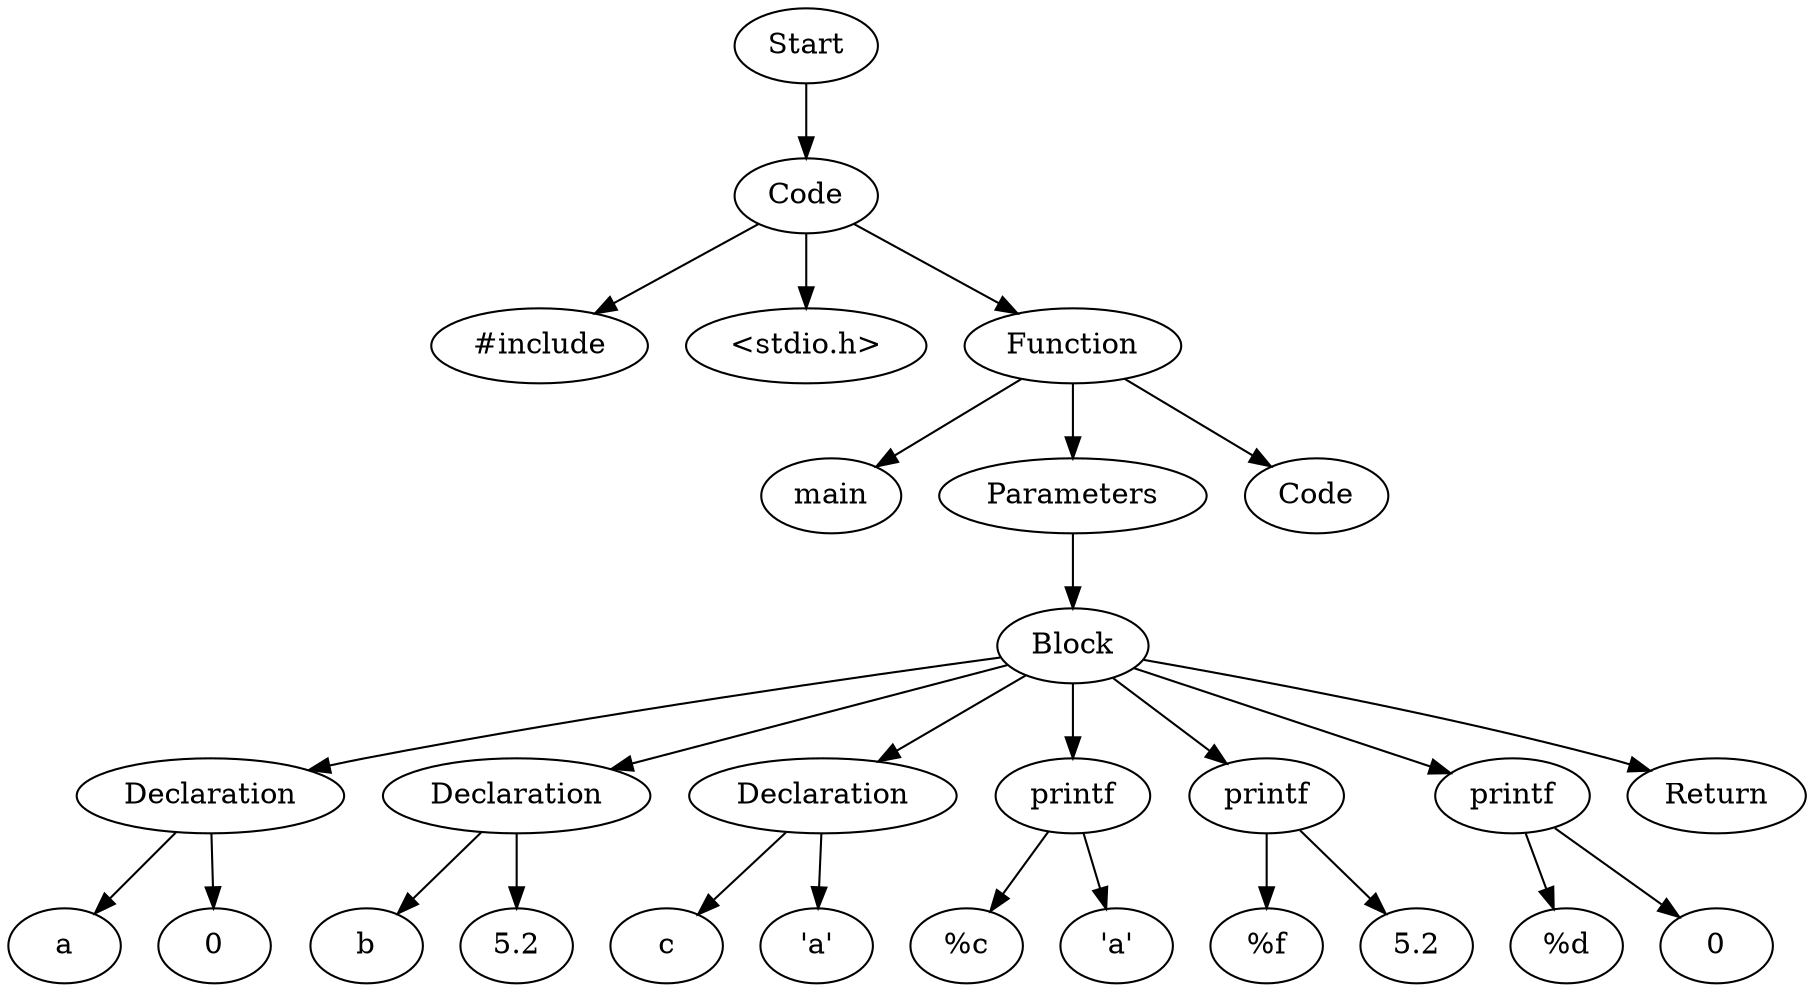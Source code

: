 digraph AST {
  "134992473800512" [label="Start"];
  "134992473800512" -> "134992473796240";
  "134992473796240" [label="Code"];
  "134992473796240" -> "134992473786400";
  "134992473796240" -> "134992472149488";
  "134992473796240" -> "134992473794128";
  "134992473786400" [label="#include"];
  "134992472149488" [label="<stdio.h>"];
  "134992473794128" [label="Function"];
  "134992473794128" -> "134992472154384";
  "134992473794128" -> "134992472149200";
  "134992473794128" -> "134992472154096";
  "134992472154384" [label="main"];
  "134992472149200" [label="Parameters"];
  "134992472149200" -> "134992472149056";
  "134992472149056" [label="Block"];
  "134992472149056" -> "134992472146176";
  "134992472149056" -> "134992472148768";
  "134992472149056" -> "134992472153376";
  "134992472149056" -> "134992472155056";
  "134992472149056" -> "134992472150352";
  "134992472149056" -> "134992472162256";
  "134992472149056" -> "134992472149104";
  "134992472146176" [label="Declaration"];
  "134992472146176" -> "134992472152080";
  "134992472146176" -> "134992472147136";
  "134992472152080" [label="a"];
  "134992472147136" [label="0"];
  "134992472148768" [label="Declaration"];
  "134992472148768" -> "134992472153664";
  "134992472148768" -> "134992472162016";
  "134992472153664" [label="b"];
  "134992472162016" [label="5.2"];
  "134992472153376" [label="Declaration"];
  "134992472153376" -> "134992472152704";
  "134992472153376" -> "134992472149584";
  "134992472152704" [label="c"];
  "134992472149584" [label="'a'"];
  "134992472155056" [label="printf"];
  "134992472155056" -> "134992472150832";
  "134992472155056" -> "134992472154432";
  "134992472150832" [label="%c"];
  "134992472154432" [label="'a'"];
  "134992472150352" [label="printf"];
  "134992472150352" -> "134992472150640";
  "134992472150352" -> "134992472146944";
  "134992472150640" [label="%f"];
  "134992472146944" [label="5.2"];
  "134992472162256" [label="printf"];
  "134992472162256" -> "134992472158656";
  "134992472162256" -> "134992472161296";
  "134992472158656" [label="%d"];
  "134992472161296" [label="0"];
  "134992472149104" [label="Return"];
  "134992472154096" [label="Code"];
}
